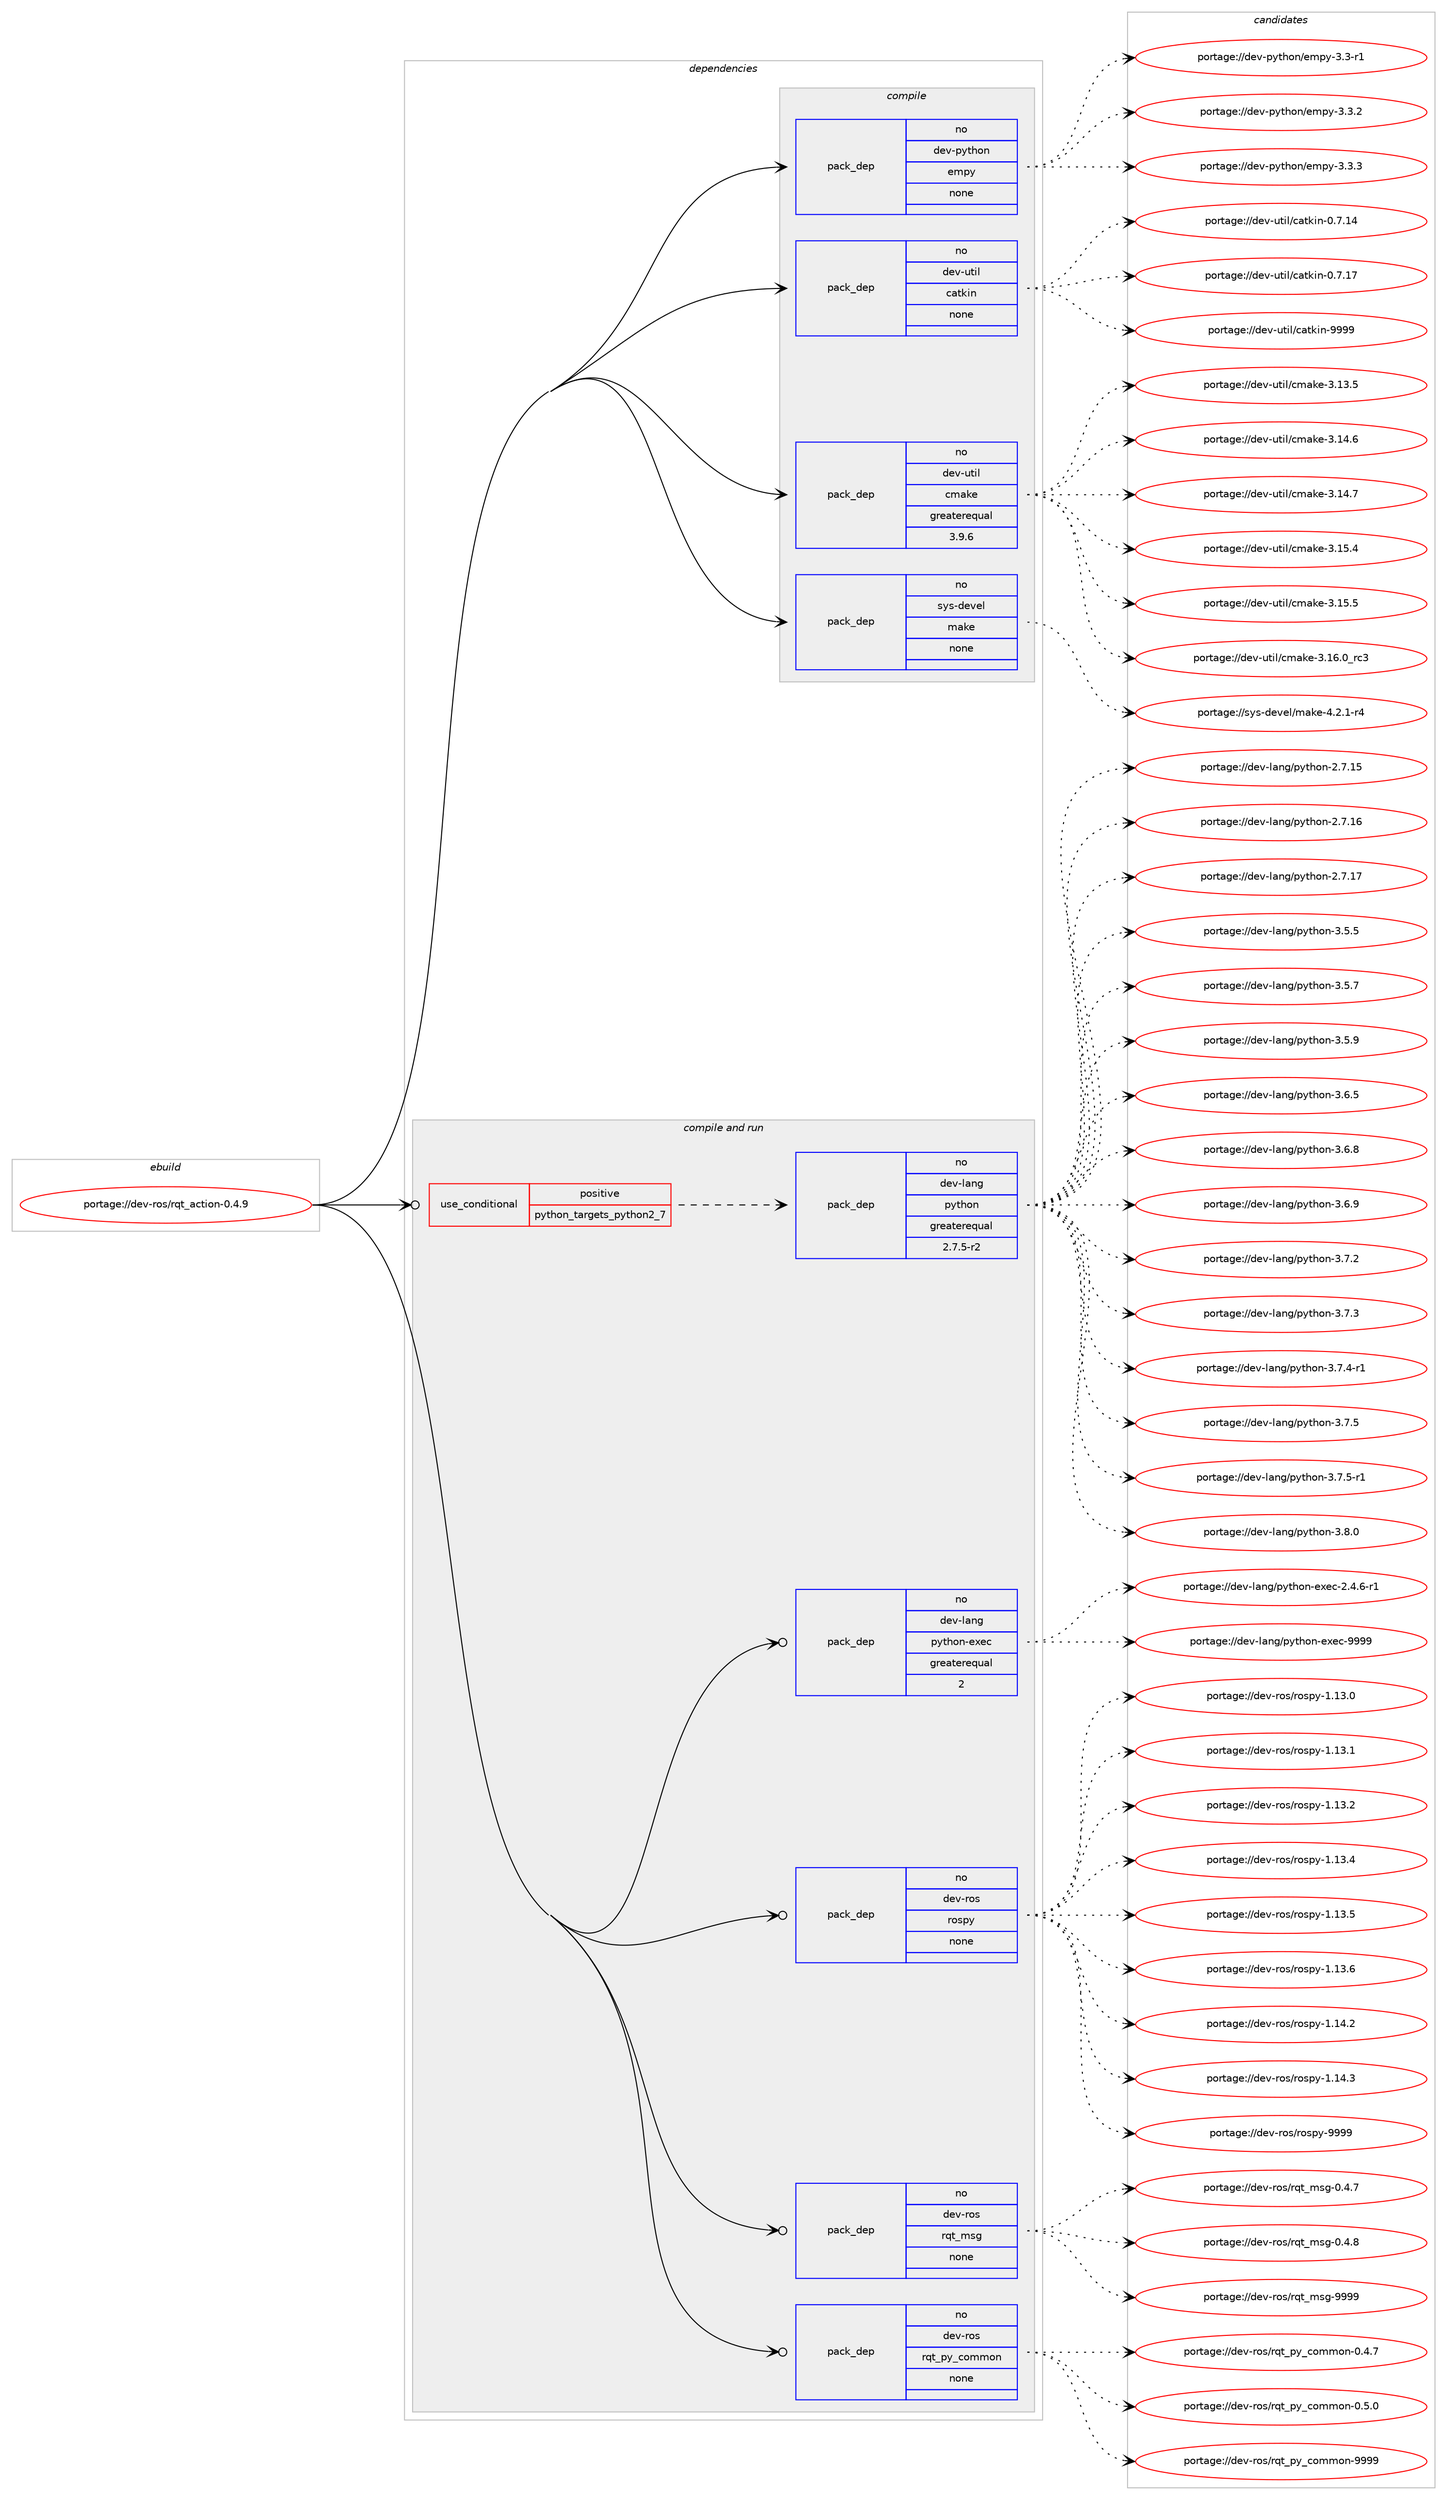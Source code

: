 digraph prolog {

# *************
# Graph options
# *************

newrank=true;
concentrate=true;
compound=true;
graph [rankdir=LR,fontname=Helvetica,fontsize=10,ranksep=1.5];#, ranksep=2.5, nodesep=0.2];
edge  [arrowhead=vee];
node  [fontname=Helvetica,fontsize=10];

# **********
# The ebuild
# **********

subgraph cluster_leftcol {
color=gray;
rank=same;
label=<<i>ebuild</i>>;
id [label="portage://dev-ros/rqt_action-0.4.9", color=red, width=4, href="../dev-ros/rqt_action-0.4.9.svg"];
}

# ****************
# The dependencies
# ****************

subgraph cluster_midcol {
color=gray;
label=<<i>dependencies</i>>;
subgraph cluster_compile {
fillcolor="#eeeeee";
style=filled;
label=<<i>compile</i>>;
subgraph pack152357 {
dependency200453 [label=<<TABLE BORDER="0" CELLBORDER="1" CELLSPACING="0" CELLPADDING="4" WIDTH="220"><TR><TD ROWSPAN="6" CELLPADDING="30">pack_dep</TD></TR><TR><TD WIDTH="110">no</TD></TR><TR><TD>dev-python</TD></TR><TR><TD>empy</TD></TR><TR><TD>none</TD></TR><TR><TD></TD></TR></TABLE>>, shape=none, color=blue];
}
id:e -> dependency200453:w [weight=20,style="solid",arrowhead="vee"];
subgraph pack152358 {
dependency200454 [label=<<TABLE BORDER="0" CELLBORDER="1" CELLSPACING="0" CELLPADDING="4" WIDTH="220"><TR><TD ROWSPAN="6" CELLPADDING="30">pack_dep</TD></TR><TR><TD WIDTH="110">no</TD></TR><TR><TD>dev-util</TD></TR><TR><TD>catkin</TD></TR><TR><TD>none</TD></TR><TR><TD></TD></TR></TABLE>>, shape=none, color=blue];
}
id:e -> dependency200454:w [weight=20,style="solid",arrowhead="vee"];
subgraph pack152359 {
dependency200455 [label=<<TABLE BORDER="0" CELLBORDER="1" CELLSPACING="0" CELLPADDING="4" WIDTH="220"><TR><TD ROWSPAN="6" CELLPADDING="30">pack_dep</TD></TR><TR><TD WIDTH="110">no</TD></TR><TR><TD>dev-util</TD></TR><TR><TD>cmake</TD></TR><TR><TD>greaterequal</TD></TR><TR><TD>3.9.6</TD></TR></TABLE>>, shape=none, color=blue];
}
id:e -> dependency200455:w [weight=20,style="solid",arrowhead="vee"];
subgraph pack152360 {
dependency200456 [label=<<TABLE BORDER="0" CELLBORDER="1" CELLSPACING="0" CELLPADDING="4" WIDTH="220"><TR><TD ROWSPAN="6" CELLPADDING="30">pack_dep</TD></TR><TR><TD WIDTH="110">no</TD></TR><TR><TD>sys-devel</TD></TR><TR><TD>make</TD></TR><TR><TD>none</TD></TR><TR><TD></TD></TR></TABLE>>, shape=none, color=blue];
}
id:e -> dependency200456:w [weight=20,style="solid",arrowhead="vee"];
}
subgraph cluster_compileandrun {
fillcolor="#eeeeee";
style=filled;
label=<<i>compile and run</i>>;
subgraph cond44658 {
dependency200457 [label=<<TABLE BORDER="0" CELLBORDER="1" CELLSPACING="0" CELLPADDING="4"><TR><TD ROWSPAN="3" CELLPADDING="10">use_conditional</TD></TR><TR><TD>positive</TD></TR><TR><TD>python_targets_python2_7</TD></TR></TABLE>>, shape=none, color=red];
subgraph pack152361 {
dependency200458 [label=<<TABLE BORDER="0" CELLBORDER="1" CELLSPACING="0" CELLPADDING="4" WIDTH="220"><TR><TD ROWSPAN="6" CELLPADDING="30">pack_dep</TD></TR><TR><TD WIDTH="110">no</TD></TR><TR><TD>dev-lang</TD></TR><TR><TD>python</TD></TR><TR><TD>greaterequal</TD></TR><TR><TD>2.7.5-r2</TD></TR></TABLE>>, shape=none, color=blue];
}
dependency200457:e -> dependency200458:w [weight=20,style="dashed",arrowhead="vee"];
}
id:e -> dependency200457:w [weight=20,style="solid",arrowhead="odotvee"];
subgraph pack152362 {
dependency200459 [label=<<TABLE BORDER="0" CELLBORDER="1" CELLSPACING="0" CELLPADDING="4" WIDTH="220"><TR><TD ROWSPAN="6" CELLPADDING="30">pack_dep</TD></TR><TR><TD WIDTH="110">no</TD></TR><TR><TD>dev-lang</TD></TR><TR><TD>python-exec</TD></TR><TR><TD>greaterequal</TD></TR><TR><TD>2</TD></TR></TABLE>>, shape=none, color=blue];
}
id:e -> dependency200459:w [weight=20,style="solid",arrowhead="odotvee"];
subgraph pack152363 {
dependency200460 [label=<<TABLE BORDER="0" CELLBORDER="1" CELLSPACING="0" CELLPADDING="4" WIDTH="220"><TR><TD ROWSPAN="6" CELLPADDING="30">pack_dep</TD></TR><TR><TD WIDTH="110">no</TD></TR><TR><TD>dev-ros</TD></TR><TR><TD>rospy</TD></TR><TR><TD>none</TD></TR><TR><TD></TD></TR></TABLE>>, shape=none, color=blue];
}
id:e -> dependency200460:w [weight=20,style="solid",arrowhead="odotvee"];
subgraph pack152364 {
dependency200461 [label=<<TABLE BORDER="0" CELLBORDER="1" CELLSPACING="0" CELLPADDING="4" WIDTH="220"><TR><TD ROWSPAN="6" CELLPADDING="30">pack_dep</TD></TR><TR><TD WIDTH="110">no</TD></TR><TR><TD>dev-ros</TD></TR><TR><TD>rqt_msg</TD></TR><TR><TD>none</TD></TR><TR><TD></TD></TR></TABLE>>, shape=none, color=blue];
}
id:e -> dependency200461:w [weight=20,style="solid",arrowhead="odotvee"];
subgraph pack152365 {
dependency200462 [label=<<TABLE BORDER="0" CELLBORDER="1" CELLSPACING="0" CELLPADDING="4" WIDTH="220"><TR><TD ROWSPAN="6" CELLPADDING="30">pack_dep</TD></TR><TR><TD WIDTH="110">no</TD></TR><TR><TD>dev-ros</TD></TR><TR><TD>rqt_py_common</TD></TR><TR><TD>none</TD></TR><TR><TD></TD></TR></TABLE>>, shape=none, color=blue];
}
id:e -> dependency200462:w [weight=20,style="solid",arrowhead="odotvee"];
}
subgraph cluster_run {
fillcolor="#eeeeee";
style=filled;
label=<<i>run</i>>;
}
}

# **************
# The candidates
# **************

subgraph cluster_choices {
rank=same;
color=gray;
label=<<i>candidates</i>>;

subgraph choice152357 {
color=black;
nodesep=1;
choiceportage1001011184511212111610411111047101109112121455146514511449 [label="portage://dev-python/empy-3.3-r1", color=red, width=4,href="../dev-python/empy-3.3-r1.svg"];
choiceportage1001011184511212111610411111047101109112121455146514650 [label="portage://dev-python/empy-3.3.2", color=red, width=4,href="../dev-python/empy-3.3.2.svg"];
choiceportage1001011184511212111610411111047101109112121455146514651 [label="portage://dev-python/empy-3.3.3", color=red, width=4,href="../dev-python/empy-3.3.3.svg"];
dependency200453:e -> choiceportage1001011184511212111610411111047101109112121455146514511449:w [style=dotted,weight="100"];
dependency200453:e -> choiceportage1001011184511212111610411111047101109112121455146514650:w [style=dotted,weight="100"];
dependency200453:e -> choiceportage1001011184511212111610411111047101109112121455146514651:w [style=dotted,weight="100"];
}
subgraph choice152358 {
color=black;
nodesep=1;
choiceportage1001011184511711610510847999711610710511045484655464952 [label="portage://dev-util/catkin-0.7.14", color=red, width=4,href="../dev-util/catkin-0.7.14.svg"];
choiceportage1001011184511711610510847999711610710511045484655464955 [label="portage://dev-util/catkin-0.7.17", color=red, width=4,href="../dev-util/catkin-0.7.17.svg"];
choiceportage100101118451171161051084799971161071051104557575757 [label="portage://dev-util/catkin-9999", color=red, width=4,href="../dev-util/catkin-9999.svg"];
dependency200454:e -> choiceportage1001011184511711610510847999711610710511045484655464952:w [style=dotted,weight="100"];
dependency200454:e -> choiceportage1001011184511711610510847999711610710511045484655464955:w [style=dotted,weight="100"];
dependency200454:e -> choiceportage100101118451171161051084799971161071051104557575757:w [style=dotted,weight="100"];
}
subgraph choice152359 {
color=black;
nodesep=1;
choiceportage1001011184511711610510847991099710710145514649514653 [label="portage://dev-util/cmake-3.13.5", color=red, width=4,href="../dev-util/cmake-3.13.5.svg"];
choiceportage1001011184511711610510847991099710710145514649524654 [label="portage://dev-util/cmake-3.14.6", color=red, width=4,href="../dev-util/cmake-3.14.6.svg"];
choiceportage1001011184511711610510847991099710710145514649524655 [label="portage://dev-util/cmake-3.14.7", color=red, width=4,href="../dev-util/cmake-3.14.7.svg"];
choiceportage1001011184511711610510847991099710710145514649534652 [label="portage://dev-util/cmake-3.15.4", color=red, width=4,href="../dev-util/cmake-3.15.4.svg"];
choiceportage1001011184511711610510847991099710710145514649534653 [label="portage://dev-util/cmake-3.15.5", color=red, width=4,href="../dev-util/cmake-3.15.5.svg"];
choiceportage1001011184511711610510847991099710710145514649544648951149951 [label="portage://dev-util/cmake-3.16.0_rc3", color=red, width=4,href="../dev-util/cmake-3.16.0_rc3.svg"];
dependency200455:e -> choiceportage1001011184511711610510847991099710710145514649514653:w [style=dotted,weight="100"];
dependency200455:e -> choiceportage1001011184511711610510847991099710710145514649524654:w [style=dotted,weight="100"];
dependency200455:e -> choiceportage1001011184511711610510847991099710710145514649524655:w [style=dotted,weight="100"];
dependency200455:e -> choiceportage1001011184511711610510847991099710710145514649534652:w [style=dotted,weight="100"];
dependency200455:e -> choiceportage1001011184511711610510847991099710710145514649534653:w [style=dotted,weight="100"];
dependency200455:e -> choiceportage1001011184511711610510847991099710710145514649544648951149951:w [style=dotted,weight="100"];
}
subgraph choice152360 {
color=black;
nodesep=1;
choiceportage1151211154510010111810110847109971071014552465046494511452 [label="portage://sys-devel/make-4.2.1-r4", color=red, width=4,href="../sys-devel/make-4.2.1-r4.svg"];
dependency200456:e -> choiceportage1151211154510010111810110847109971071014552465046494511452:w [style=dotted,weight="100"];
}
subgraph choice152361 {
color=black;
nodesep=1;
choiceportage10010111845108971101034711212111610411111045504655464953 [label="portage://dev-lang/python-2.7.15", color=red, width=4,href="../dev-lang/python-2.7.15.svg"];
choiceportage10010111845108971101034711212111610411111045504655464954 [label="portage://dev-lang/python-2.7.16", color=red, width=4,href="../dev-lang/python-2.7.16.svg"];
choiceportage10010111845108971101034711212111610411111045504655464955 [label="portage://dev-lang/python-2.7.17", color=red, width=4,href="../dev-lang/python-2.7.17.svg"];
choiceportage100101118451089711010347112121116104111110455146534653 [label="portage://dev-lang/python-3.5.5", color=red, width=4,href="../dev-lang/python-3.5.5.svg"];
choiceportage100101118451089711010347112121116104111110455146534655 [label="portage://dev-lang/python-3.5.7", color=red, width=4,href="../dev-lang/python-3.5.7.svg"];
choiceportage100101118451089711010347112121116104111110455146534657 [label="portage://dev-lang/python-3.5.9", color=red, width=4,href="../dev-lang/python-3.5.9.svg"];
choiceportage100101118451089711010347112121116104111110455146544653 [label="portage://dev-lang/python-3.6.5", color=red, width=4,href="../dev-lang/python-3.6.5.svg"];
choiceportage100101118451089711010347112121116104111110455146544656 [label="portage://dev-lang/python-3.6.8", color=red, width=4,href="../dev-lang/python-3.6.8.svg"];
choiceportage100101118451089711010347112121116104111110455146544657 [label="portage://dev-lang/python-3.6.9", color=red, width=4,href="../dev-lang/python-3.6.9.svg"];
choiceportage100101118451089711010347112121116104111110455146554650 [label="portage://dev-lang/python-3.7.2", color=red, width=4,href="../dev-lang/python-3.7.2.svg"];
choiceportage100101118451089711010347112121116104111110455146554651 [label="portage://dev-lang/python-3.7.3", color=red, width=4,href="../dev-lang/python-3.7.3.svg"];
choiceportage1001011184510897110103471121211161041111104551465546524511449 [label="portage://dev-lang/python-3.7.4-r1", color=red, width=4,href="../dev-lang/python-3.7.4-r1.svg"];
choiceportage100101118451089711010347112121116104111110455146554653 [label="portage://dev-lang/python-3.7.5", color=red, width=4,href="../dev-lang/python-3.7.5.svg"];
choiceportage1001011184510897110103471121211161041111104551465546534511449 [label="portage://dev-lang/python-3.7.5-r1", color=red, width=4,href="../dev-lang/python-3.7.5-r1.svg"];
choiceportage100101118451089711010347112121116104111110455146564648 [label="portage://dev-lang/python-3.8.0", color=red, width=4,href="../dev-lang/python-3.8.0.svg"];
dependency200458:e -> choiceportage10010111845108971101034711212111610411111045504655464953:w [style=dotted,weight="100"];
dependency200458:e -> choiceportage10010111845108971101034711212111610411111045504655464954:w [style=dotted,weight="100"];
dependency200458:e -> choiceportage10010111845108971101034711212111610411111045504655464955:w [style=dotted,weight="100"];
dependency200458:e -> choiceportage100101118451089711010347112121116104111110455146534653:w [style=dotted,weight="100"];
dependency200458:e -> choiceportage100101118451089711010347112121116104111110455146534655:w [style=dotted,weight="100"];
dependency200458:e -> choiceportage100101118451089711010347112121116104111110455146534657:w [style=dotted,weight="100"];
dependency200458:e -> choiceportage100101118451089711010347112121116104111110455146544653:w [style=dotted,weight="100"];
dependency200458:e -> choiceportage100101118451089711010347112121116104111110455146544656:w [style=dotted,weight="100"];
dependency200458:e -> choiceportage100101118451089711010347112121116104111110455146544657:w [style=dotted,weight="100"];
dependency200458:e -> choiceportage100101118451089711010347112121116104111110455146554650:w [style=dotted,weight="100"];
dependency200458:e -> choiceportage100101118451089711010347112121116104111110455146554651:w [style=dotted,weight="100"];
dependency200458:e -> choiceportage1001011184510897110103471121211161041111104551465546524511449:w [style=dotted,weight="100"];
dependency200458:e -> choiceportage100101118451089711010347112121116104111110455146554653:w [style=dotted,weight="100"];
dependency200458:e -> choiceportage1001011184510897110103471121211161041111104551465546534511449:w [style=dotted,weight="100"];
dependency200458:e -> choiceportage100101118451089711010347112121116104111110455146564648:w [style=dotted,weight="100"];
}
subgraph choice152362 {
color=black;
nodesep=1;
choiceportage10010111845108971101034711212111610411111045101120101994550465246544511449 [label="portage://dev-lang/python-exec-2.4.6-r1", color=red, width=4,href="../dev-lang/python-exec-2.4.6-r1.svg"];
choiceportage10010111845108971101034711212111610411111045101120101994557575757 [label="portage://dev-lang/python-exec-9999", color=red, width=4,href="../dev-lang/python-exec-9999.svg"];
dependency200459:e -> choiceportage10010111845108971101034711212111610411111045101120101994550465246544511449:w [style=dotted,weight="100"];
dependency200459:e -> choiceportage10010111845108971101034711212111610411111045101120101994557575757:w [style=dotted,weight="100"];
}
subgraph choice152363 {
color=black;
nodesep=1;
choiceportage100101118451141111154711411111511212145494649514648 [label="portage://dev-ros/rospy-1.13.0", color=red, width=4,href="../dev-ros/rospy-1.13.0.svg"];
choiceportage100101118451141111154711411111511212145494649514649 [label="portage://dev-ros/rospy-1.13.1", color=red, width=4,href="../dev-ros/rospy-1.13.1.svg"];
choiceportage100101118451141111154711411111511212145494649514650 [label="portage://dev-ros/rospy-1.13.2", color=red, width=4,href="../dev-ros/rospy-1.13.2.svg"];
choiceportage100101118451141111154711411111511212145494649514652 [label="portage://dev-ros/rospy-1.13.4", color=red, width=4,href="../dev-ros/rospy-1.13.4.svg"];
choiceportage100101118451141111154711411111511212145494649514653 [label="portage://dev-ros/rospy-1.13.5", color=red, width=4,href="../dev-ros/rospy-1.13.5.svg"];
choiceportage100101118451141111154711411111511212145494649514654 [label="portage://dev-ros/rospy-1.13.6", color=red, width=4,href="../dev-ros/rospy-1.13.6.svg"];
choiceportage100101118451141111154711411111511212145494649524650 [label="portage://dev-ros/rospy-1.14.2", color=red, width=4,href="../dev-ros/rospy-1.14.2.svg"];
choiceportage100101118451141111154711411111511212145494649524651 [label="portage://dev-ros/rospy-1.14.3", color=red, width=4,href="../dev-ros/rospy-1.14.3.svg"];
choiceportage10010111845114111115471141111151121214557575757 [label="portage://dev-ros/rospy-9999", color=red, width=4,href="../dev-ros/rospy-9999.svg"];
dependency200460:e -> choiceportage100101118451141111154711411111511212145494649514648:w [style=dotted,weight="100"];
dependency200460:e -> choiceportage100101118451141111154711411111511212145494649514649:w [style=dotted,weight="100"];
dependency200460:e -> choiceportage100101118451141111154711411111511212145494649514650:w [style=dotted,weight="100"];
dependency200460:e -> choiceportage100101118451141111154711411111511212145494649514652:w [style=dotted,weight="100"];
dependency200460:e -> choiceportage100101118451141111154711411111511212145494649514653:w [style=dotted,weight="100"];
dependency200460:e -> choiceportage100101118451141111154711411111511212145494649514654:w [style=dotted,weight="100"];
dependency200460:e -> choiceportage100101118451141111154711411111511212145494649524650:w [style=dotted,weight="100"];
dependency200460:e -> choiceportage100101118451141111154711411111511212145494649524651:w [style=dotted,weight="100"];
dependency200460:e -> choiceportage10010111845114111115471141111151121214557575757:w [style=dotted,weight="100"];
}
subgraph choice152364 {
color=black;
nodesep=1;
choiceportage100101118451141111154711411311695109115103454846524655 [label="portage://dev-ros/rqt_msg-0.4.7", color=red, width=4,href="../dev-ros/rqt_msg-0.4.7.svg"];
choiceportage100101118451141111154711411311695109115103454846524656 [label="portage://dev-ros/rqt_msg-0.4.8", color=red, width=4,href="../dev-ros/rqt_msg-0.4.8.svg"];
choiceportage1001011184511411111547114113116951091151034557575757 [label="portage://dev-ros/rqt_msg-9999", color=red, width=4,href="../dev-ros/rqt_msg-9999.svg"];
dependency200461:e -> choiceportage100101118451141111154711411311695109115103454846524655:w [style=dotted,weight="100"];
dependency200461:e -> choiceportage100101118451141111154711411311695109115103454846524656:w [style=dotted,weight="100"];
dependency200461:e -> choiceportage1001011184511411111547114113116951091151034557575757:w [style=dotted,weight="100"];
}
subgraph choice152365 {
color=black;
nodesep=1;
choiceportage1001011184511411111547114113116951121219599111109109111110454846524655 [label="portage://dev-ros/rqt_py_common-0.4.7", color=red, width=4,href="../dev-ros/rqt_py_common-0.4.7.svg"];
choiceportage1001011184511411111547114113116951121219599111109109111110454846534648 [label="portage://dev-ros/rqt_py_common-0.5.0", color=red, width=4,href="../dev-ros/rqt_py_common-0.5.0.svg"];
choiceportage10010111845114111115471141131169511212195991111091091111104557575757 [label="portage://dev-ros/rqt_py_common-9999", color=red, width=4,href="../dev-ros/rqt_py_common-9999.svg"];
dependency200462:e -> choiceportage1001011184511411111547114113116951121219599111109109111110454846524655:w [style=dotted,weight="100"];
dependency200462:e -> choiceportage1001011184511411111547114113116951121219599111109109111110454846534648:w [style=dotted,weight="100"];
dependency200462:e -> choiceportage10010111845114111115471141131169511212195991111091091111104557575757:w [style=dotted,weight="100"];
}
}

}
